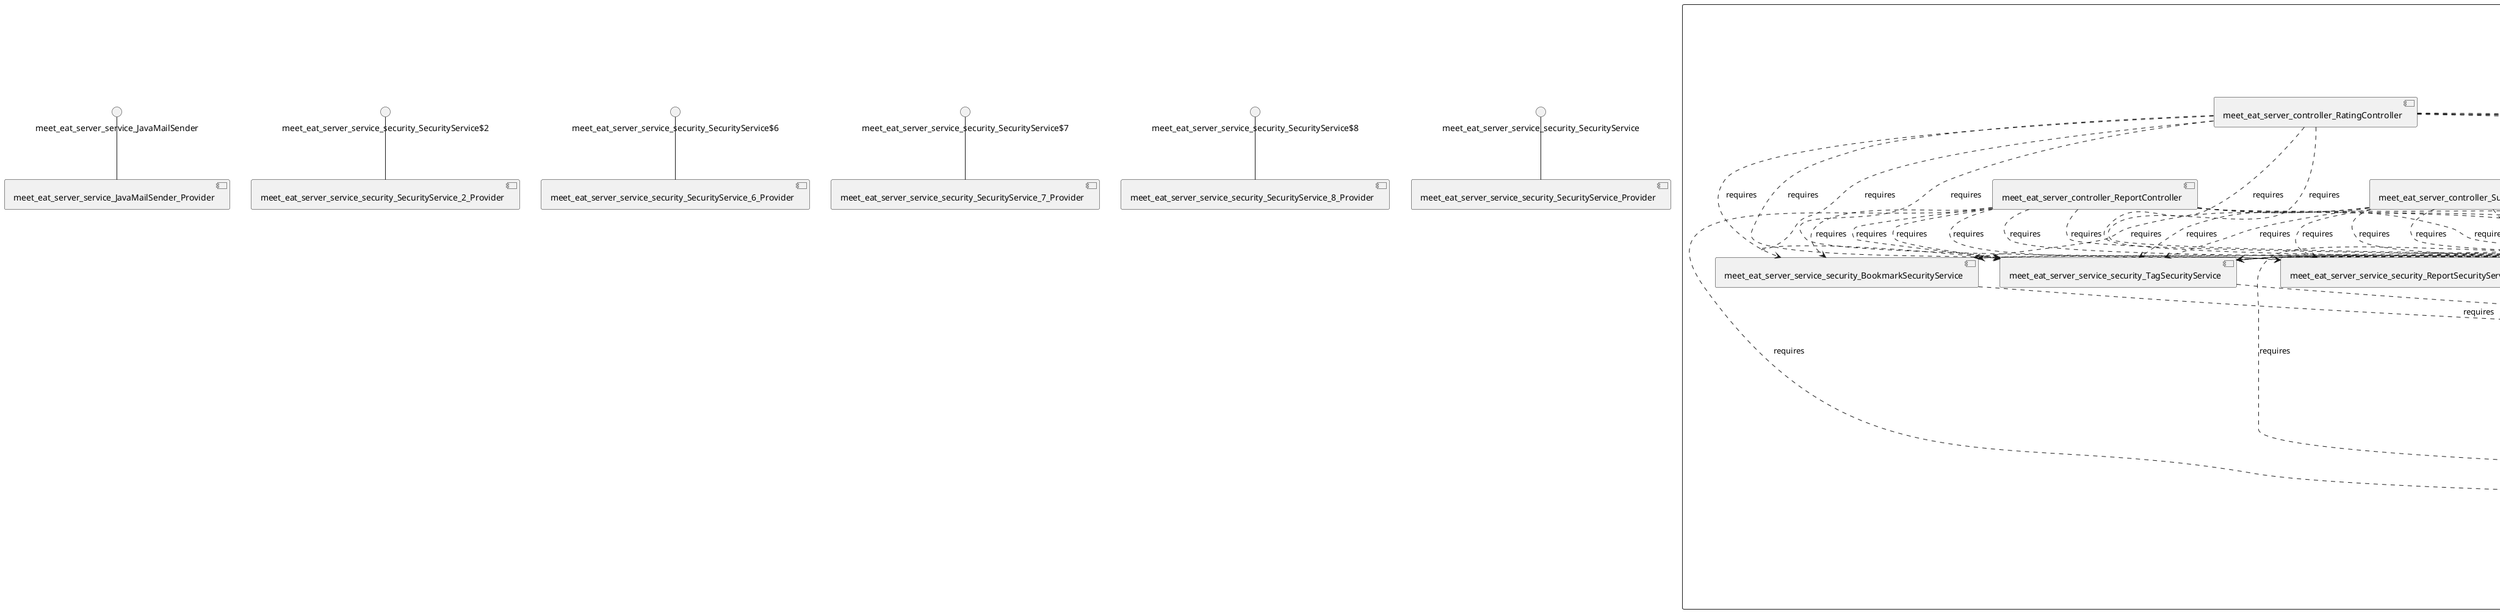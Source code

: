 @startuml
skinparam fixCircleLabelOverlapping true
skinparam componentStyle uml2
component "meet_eat_server\n\n\n\n\n\n" {
[meet_eat_server_service_RatingService]
[meet_eat_server_service_SubscriptionService]
[meet_eat_server_controller_BookmarkController]
[meet_eat_server_repository_OfferRepository]
[meet_eat_server_service_security_RatingSecurityService]
[meet_eat_server_service_security_OfferSecurityService]
[meet_eat_server_service_EmailService]
[meet_eat_server_service_BookmarkService]
[meet_eat_server_repository_ParticipationRepository]
[meet_eat_server_service_TagService]
[meet_eat_server_service_OfferService]
[meet_eat_server_controller_RatingController]
[meet_eat_server_service_TokenService]
[meet_eat_server_repository_UserRepository]
[meet_eat_server_controller_ParticipationController]
[meet_eat_server_controller_UserController]
[meet_eat_server_service_security_BookmarkSecurityService]
[meet_eat_server_repository_TagRepository]
[meet_eat_server_controller_TagController]
[meet_eat_server_service_ReportService]
[meet_eat_server_repository_SubscriptionRepository]
[meet_eat_server_repository_ReportRepository]
[meet_eat_server_controller_ReportController]
[meet_eat_server_service_security_UserSecurityService]
[meet_eat_server_service_security_ParticipationSecurityService]
[meet_eat_server_repository_TokenRepository]
[meet_eat_server_service_security_ReportSecurityService]
[meet_eat_server_controller_TokenController]
[meet_eat_server_service_UserService]
[meet_eat_server_service_security_SubscriptionSecurityService]
[meet_eat_server_controller_SubscriptionController]
[meet_eat_server_repository_RatingRepository]
[meet_eat_server_service_ParticipationService]
[meet_eat_server_service_security_TokenSecurityService]
[meet_eat_server_repository_BookmarkRepository]
[meet_eat_server_service_security_TagSecurityService]
[meet_eat_server_controller_OfferController]
[meet_eat_server_service_UserService]..>[meet_eat_server_service_EmailService] : requires
[meet_eat_server_controller_BookmarkController]..>[meet_eat_server_service_security_TokenSecurityService] : requires
[meet_eat_server_controller_OfferController]..>[meet_eat_server_service_OfferService] : requires
[meet_eat_server_service_UserService]..>[meet_eat_server_service_TokenService] : requires
[meet_eat_server_controller_BookmarkController]..>[meet_eat_server_service_security_UserSecurityService] : requires
[meet_eat_server_service_SubscriptionService]..>[meet_eat_server_repository_SubscriptionRepository] : requires
[meet_eat_server_controller_RatingController]..>[meet_eat_server_service_security_SubscriptionSecurityService] : requires
[meet_eat_server_service_UserService]..>[meet_eat_server_service_ParticipationService] : requires
[meet_eat_server_controller_RatingController]..>[meet_eat_server_service_security_ParticipationSecurityService] : requires
[meet_eat_server_controller_ReportController]..>[meet_eat_server_service_security_TagSecurityService] : requires
[meet_eat_server_service_OfferService]..>[meet_eat_server_service_UserService] : requires
[meet_eat_server_service_security_UserSecurityService]..>[meet_eat_server_service_TokenService] : requires
[meet_eat_server_controller_BookmarkController]..>[meet_eat_server_service_security_ReportSecurityService] : requires
[meet_eat_server_controller_BookmarkController]..>[meet_eat_server_service_security_OfferSecurityService] : requires
[meet_eat_server_service_RatingService]..>[meet_eat_server_repository_RatingRepository] : requires
[meet_eat_server_controller_TagController]..>[meet_eat_server_service_TagService] : requires
[meet_eat_server_service_UserService]..>[meet_eat_server_service_OfferService] : requires
[meet_eat_server_controller_UserController]..>[meet_eat_server_service_UserService] : requires
[meet_eat_server_controller_ReportController]..>[meet_eat_server_service_security_TagSecurityService] : requires
[meet_eat_server_controller_RatingController]..>[meet_eat_server_service_security_ReportSecurityService] : requires
[meet_eat_server_service_OfferService]..>[meet_eat_server_repository_OfferRepository] : requires
[meet_eat_server_controller_RatingController]..>[meet_eat_server_service_security_TokenSecurityService] : requires
[meet_eat_server_service_OfferService]..>[meet_eat_server_service_SubscriptionService] : requires
[meet_eat_server_controller_ReportController]..>[meet_eat_server_service_security_RatingSecurityService] : requires
[meet_eat_server_controller_ParticipationController]..>[meet_eat_server_service_ParticipationService] : requires
[meet_eat_server_controller_ParticipationController]..>[meet_eat_server_service_security_TagSecurityService] : requires
[meet_eat_server_controller_ReportController]..>[meet_eat_server_service_security_UserSecurityService] : requires
[meet_eat_server_service_ParticipationService]..>[meet_eat_server_repository_ParticipationRepository] : requires
[meet_eat_server_service_ParticipationService]..>[meet_eat_server_service_OfferService] : requires
[meet_eat_server_service_OfferService]..>[meet_eat_server_service_ReportService] : requires
[meet_eat_server_service_security_ReportSecurityService]..>[meet_eat_server_service_TokenService] : requires
[meet_eat_server_controller_SubscriptionController]..>[meet_eat_server_service_security_TokenSecurityService] : requires
[meet_eat_server_service_security_TokenSecurityService]..>[meet_eat_server_service_TokenService] : requires
[meet_eat_server_controller_ReportController]..>[meet_eat_server_service_security_ReportSecurityService] : requires
[meet_eat_server_controller_ReportController]..>[meet_eat_server_service_security_ParticipationSecurityService] : requires
[meet_eat_server_service_OfferService]..>[meet_eat_server_service_ParticipationService] : requires
[meet_eat_server_service_security_SubscriptionSecurityService]..>[meet_eat_server_service_TokenService] : requires
[meet_eat_server_service_UserService]..>[meet_eat_server_service_RatingService] : requires
[meet_eat_server_service_SubscriptionService]..>[meet_eat_server_service_UserService] : requires
[meet_eat_server_service_security_TagSecurityService]..>[meet_eat_server_service_TokenService] : requires
[meet_eat_server_controller_ParticipationController]..>[meet_eat_server_service_security_TokenSecurityService] : requires
[meet_eat_server_controller_ReportController]..>[meet_eat_server_service_security_TokenSecurityService] : requires
[meet_eat_server_controller_BookmarkController]..>[meet_eat_server_service_security_TagSecurityService] : requires
[meet_eat_server_controller_BookmarkController]..>[meet_eat_server_service_security_ParticipationSecurityService] : requires
[meet_eat_server_service_security_OfferSecurityService]..>[meet_eat_server_service_TokenService] : requires
[meet_eat_server_controller_ParticipationController]..>[meet_eat_server_service_security_ReportSecurityService] : requires
[meet_eat_server_controller_BookmarkController]..>[meet_eat_server_service_security_TagSecurityService] : requires
[meet_eat_server_service_ReportService]..>[meet_eat_server_repository_ReportRepository] : requires
[meet_eat_server_controller_TokenController]..>[meet_eat_server_service_TokenService] : requires
[meet_eat_server_controller_RatingController]..>[meet_eat_server_service_RatingService] : requires
[meet_eat_server_controller_SubscriptionController]..>[meet_eat_server_service_security_ReportSecurityService] : requires
[meet_eat_server_controller_SubscriptionController]..>[meet_eat_server_service_security_TagSecurityService] : requires
[meet_eat_server_service_OfferService]..>[meet_eat_server_service_RatingService] : requires
[meet_eat_server_service_TokenService]..>[meet_eat_server_service_UserService] : requires
[meet_eat_server_controller_OfferController]..>[meet_eat_server_service_security_OfferSecurityService] : requires
[meet_eat_server_service_UserService]..>[meet_eat_server_repository_UserRepository] : requires
[meet_eat_server_service_UserService]..>[meet_eat_server_service_BookmarkService] : requires
[meet_eat_server_controller_RatingController]..>[meet_eat_server_service_security_BookmarkSecurityService] : requires
[meet_eat_server_service_BookmarkService]..>[meet_eat_server_repository_BookmarkRepository] : requires
[meet_eat_server_controller_BookmarkController]..>[meet_eat_server_service_security_RatingSecurityService] : requires
[meet_eat_server_controller_ParticipationController]..>[meet_eat_server_service_security_SubscriptionSecurityService] : requires
[meet_eat_server_controller_ParticipationController]..>[meet_eat_server_service_security_ParticipationSecurityService] : requires
[meet_eat_server_service_RatingService]..>[meet_eat_server_service_UserService] : requires
[meet_eat_server_controller_ReportController]..>[meet_eat_server_service_security_OfferSecurityService] : requires
[meet_eat_server_service_security_RatingSecurityService]..>[meet_eat_server_service_TokenService] : requires
[meet_eat_server_controller_ParticipationController]..>[meet_eat_server_service_security_TagSecurityService] : requires
[meet_eat_server_controller_SubscriptionController]..>[meet_eat_server_service_SubscriptionService] : requires
[meet_eat_server_service_BookmarkService]..>[meet_eat_server_service_UserService] : requires
[meet_eat_server_controller_ParticipationController]..>[meet_eat_server_service_security_UserSecurityService] : requires
[meet_eat_server_controller_SubscriptionController]..>[meet_eat_server_service_security_ParticipationSecurityService] : requires
[meet_eat_server_controller_BookmarkController]..>[meet_eat_server_service_security_BookmarkSecurityService] : requires
[meet_eat_server_controller_SubscriptionController]..>[meet_eat_server_service_security_SubscriptionSecurityService] : requires
[meet_eat_server_controller_ParticipationController]..>[meet_eat_server_service_security_RatingSecurityService] : requires
[meet_eat_server_service_UserService]..>[meet_eat_server_service_SubscriptionService] : requires
[meet_eat_server_controller_ParticipationController]..>[meet_eat_server_service_security_OfferSecurityService] : requires
[meet_eat_server_service_security_ParticipationSecurityService]..>[meet_eat_server_service_TokenService] : requires
[meet_eat_server_controller_UserController]..>[meet_eat_server_service_security_UserSecurityService] : requires
[meet_eat_server_controller_TagController]..>[meet_eat_server_service_security_TagSecurityService] : requires
[meet_eat_server_service_UserService]..>[meet_eat_server_service_ReportService] : requires
[meet_eat_server_service_TokenService]..>[meet_eat_server_repository_TokenRepository] : requires
[meet_eat_server_controller_ReportController]..>[meet_eat_server_service_security_BookmarkSecurityService] : requires
[meet_eat_server_controller_SubscriptionController]..>[meet_eat_server_service_security_TagSecurityService] : requires
[meet_eat_server_controller_SubscriptionController]..>[meet_eat_server_service_security_RatingSecurityService] : requires
[meet_eat_server_controller_ReportController]..>[meet_eat_server_service_security_SubscriptionSecurityService] : requires
[meet_eat_server_service_OfferService]..>[meet_eat_server_service_BookmarkService] : requires
[meet_eat_server_controller_SubscriptionController]..>[meet_eat_server_service_security_UserSecurityService] : requires
[meet_eat_server_controller_ParticipationController]..>[meet_eat_server_service_security_BookmarkSecurityService] : requires
[meet_eat_server_controller_RatingController]..>[meet_eat_server_service_security_OfferSecurityService] : requires
[meet_eat_server_controller_ReportController]..>[meet_eat_server_service_ReportService] : requires
[meet_eat_server_controller_RatingController]..>[meet_eat_server_service_security_TagSecurityService] : requires
[meet_eat_server_service_TagService]..>[meet_eat_server_repository_TagRepository] : requires
[meet_eat_server_controller_SubscriptionController]..>[meet_eat_server_service_security_BookmarkSecurityService] : requires
[meet_eat_server_controller_RatingController]..>[meet_eat_server_service_security_TagSecurityService] : requires
[meet_eat_server_controller_TokenController]..>[meet_eat_server_service_security_TokenSecurityService] : requires
[meet_eat_server_controller_RatingController]..>[meet_eat_server_service_security_UserSecurityService] : requires
[meet_eat_server_controller_BookmarkController]..>[meet_eat_server_service_security_SubscriptionSecurityService] : requires
[meet_eat_server_controller_SubscriptionController]..>[meet_eat_server_service_security_OfferSecurityService] : requires
[meet_eat_server_controller_RatingController]..>[meet_eat_server_service_security_RatingSecurityService] : requires
[meet_eat_server_controller_BookmarkController]..>[meet_eat_server_service_BookmarkService] : requires
[meet_eat_server_service_security_BookmarkSecurityService]..>[meet_eat_server_service_TokenService] : requires
}
interface "meet_eat_server_service_JavaMailSender" as interface.meet_eat_server_service_JavaMailSender
interface.meet_eat_server_service_JavaMailSender--[meet_eat_server_service_JavaMailSender_Provider]
interface "meet_eat_server_service_security_SecurityService$2" as interface.meet_eat_server_service_security_SecurityService_2
interface.meet_eat_server_service_security_SecurityService_2--[meet_eat_server_service_security_SecurityService_2_Provider]
interface "meet_eat_server_service_security_SecurityService$6" as interface.meet_eat_server_service_security_SecurityService_6
interface.meet_eat_server_service_security_SecurityService_6--[meet_eat_server_service_security_SecurityService_6_Provider]
interface "meet_eat_server_service_security_SecurityService$7" as interface.meet_eat_server_service_security_SecurityService_7
interface.meet_eat_server_service_security_SecurityService_7--[meet_eat_server_service_security_SecurityService_7_Provider]
interface "meet_eat_server_service_security_SecurityService$8" as interface.meet_eat_server_service_security_SecurityService_8
interface.meet_eat_server_service_security_SecurityService_8--[meet_eat_server_service_security_SecurityService_8_Provider]
interface "meet_eat_server_service_security_SecurityService" as interface.meet_eat_server_service_security_SecurityService
interface.meet_eat_server_service_security_SecurityService--[meet_eat_server_service_security_SecurityService_Provider]

@enduml
